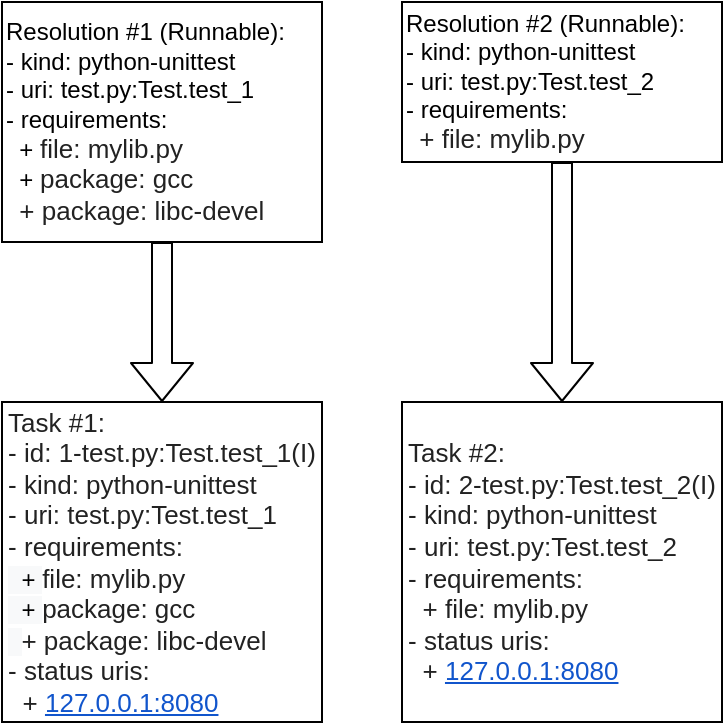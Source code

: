 <mxfile version="13.5.9" type="device"><diagram id="r4VAieNWgqVfXoFI8GZJ" name="Page-1"><mxGraphModel dx="582" dy="1641" grid="1" gridSize="10" guides="1" tooltips="1" connect="1" arrows="1" fold="1" page="1" pageScale="1" pageWidth="440" pageHeight="440" math="0" shadow="0"><root><mxCell id="0"/><mxCell id="1" parent="0"/><mxCell id="jzhEwUsL1bFoST54RW9L-8" value="Resolution #1 (Runnable):&lt;br&gt;- kind: python-unittest&lt;br&gt;- uri: test.py:Test.test_1&lt;br&gt;- requirements:&lt;br&gt;&amp;nbsp; +&amp;nbsp;&lt;span style=&quot;color: rgb(34 , 34 , 34) ; font-family: &amp;#34;arial&amp;#34; , &amp;#34;helvetica&amp;#34; , sans-serif ; font-size: small ; background-color: rgb(255 , 255 , 255)&quot;&gt;file: mylib.py&lt;br&gt;&lt;/span&gt;&amp;nbsp; +&amp;nbsp;&lt;span style=&quot;color: rgb(34 , 34 , 34) ; font-family: &amp;#34;arial&amp;#34; , &amp;#34;helvetica&amp;#34; , sans-serif ; font-size: small ; background-color: rgb(255 , 255 , 255)&quot;&gt;package: gcc&lt;br&gt;&lt;/span&gt;&amp;nbsp; &lt;span style=&quot;color: rgb(34 , 34 , 34) ; font-family: &amp;#34;arial&amp;#34; , &amp;#34;helvetica&amp;#34; , sans-serif ; font-size: small ; background-color: rgb(255 , 255 , 255)&quot;&gt;+ package: libc-devel&lt;br&gt;&lt;/span&gt;" style="text;html=1;strokeColor=#000000;fillColor=none;align=left;verticalAlign=middle;whiteSpace=wrap;rounded=0;" parent="1" vertex="1"><mxGeometry x="40" y="40" width="160" height="120" as="geometry"/></mxCell><mxCell id="jzhEwUsL1bFoST54RW9L-9" value="Resolution #2 (Runnable):&lt;br&gt;- kind: python-unittest&lt;br&gt;- uri: test.py:Test.test_2&lt;br&gt;- requirements:&lt;br&gt;&amp;nbsp;&amp;nbsp;&lt;span style=&quot;color: rgb(34 , 34 , 34) ; font-family: &amp;#34;arial&amp;#34; , &amp;#34;helvetica&amp;#34; , sans-serif ; font-size: small ; background-color: rgb(255 , 255 , 255)&quot;&gt;+ file: mylib.py&lt;br&gt;&lt;/span&gt;" style="text;html=1;strokeColor=#000000;fillColor=none;align=left;verticalAlign=middle;whiteSpace=wrap;rounded=0;" parent="1" vertex="1"><mxGeometry x="240" y="40" width="160" height="80" as="geometry"/></mxCell><mxCell id="jzhEwUsL1bFoST54RW9L-10" value="&lt;div style=&quot;text-align: left&quot;&gt;&lt;span style=&quot;background-color: rgb(255 , 255 , 255) ; color: rgb(34 , 34 , 34) ; font-family: &amp;#34;arial&amp;#34; , &amp;#34;helvetica&amp;#34; , sans-serif ; font-size: small&quot;&gt;Task #1:&lt;/span&gt;&lt;/div&gt;&lt;span style=&quot;color: rgb(34 , 34 , 34) ; font-family: &amp;#34;arial&amp;#34; , &amp;#34;helvetica&amp;#34; , sans-serif ; font-size: small ; background-color: rgb(255 , 255 , 255)&quot;&gt;&lt;div style=&quot;text-align: left&quot;&gt;- id: 1-test.py:Test.test_1(I)&lt;/div&gt;&lt;/span&gt;&lt;span style=&quot;color: rgb(34 , 34 , 34) ; font-family: &amp;#34;arial&amp;#34; , &amp;#34;helvetica&amp;#34; , sans-serif ; font-size: small ; background-color: rgb(255 , 255 , 255)&quot;&gt;&lt;div style=&quot;text-align: left&quot;&gt;- kind: python-unittest&lt;/div&gt;&lt;/span&gt;&lt;span style=&quot;color: rgb(34 , 34 , 34) ; font-family: &amp;#34;arial&amp;#34; , &amp;#34;helvetica&amp;#34; , sans-serif ; font-size: small ; background-color: rgb(255 , 255 , 255)&quot;&gt;&lt;div style=&quot;text-align: left&quot;&gt;- uri: test.py:Test.test_1&lt;/div&gt;&lt;/span&gt;&lt;span style=&quot;color: rgb(34 , 34 , 34) ; font-family: &amp;#34;arial&amp;#34; , &amp;#34;helvetica&amp;#34; , sans-serif ; font-size: small ; background-color: rgb(255 , 255 , 255)&quot;&gt;&lt;div style=&quot;text-align: left&quot;&gt;- requirements:&lt;/div&gt;&lt;div style=&quot;text-align: left&quot;&gt;&lt;span style=&quot;color: rgb(0 , 0 , 0) ; font-family: &amp;#34;helvetica&amp;#34; ; font-size: 12px ; background-color: rgb(248 , 249 , 250)&quot;&gt;&amp;nbsp; +&amp;nbsp;&lt;/span&gt;file: mylib.py&lt;br&gt;&lt;span style=&quot;color: rgb(0 , 0 , 0) ; font-family: &amp;#34;helvetica&amp;#34; ; font-size: 12px ; background-color: rgb(248 , 249 , 250)&quot;&gt;&amp;nbsp; +&amp;nbsp;&lt;/span&gt;package: gcc&lt;br&gt;&lt;span style=&quot;color: rgb(0 , 0 , 0) ; font-family: &amp;#34;helvetica&amp;#34; ; font-size: 12px ; background-color: rgb(248 , 249 , 250)&quot;&gt;&amp;nbsp;&amp;nbsp;&lt;/span&gt;+ package: libc-devel&lt;br&gt;&lt;/div&gt;&lt;div style=&quot;text-align: left&quot;&gt;&lt;span style=&quot;font-family: &amp;#34;arial&amp;#34; , &amp;#34;helvetica&amp;#34; , sans-serif&quot;&gt;- status uris:&lt;/span&gt;&lt;br&gt;&lt;/div&gt;&lt;div style=&quot;text-align: left&quot;&gt;&lt;span style=&quot;font-family: &amp;#34;arial&amp;#34; , &amp;#34;helvetica&amp;#34; , sans-serif&quot;&gt;&amp;nbsp; +&amp;nbsp;&lt;/span&gt;&lt;a href=&quot;http://127.0.0.1:8080/&quot; target=&quot;_blank&quot; style=&quot;font-family: &amp;#34;arial&amp;#34; , &amp;#34;helvetica&amp;#34; , sans-serif ; color: rgb(17 , 85 , 204)&quot;&gt;127.0.0.1:8080&lt;/a&gt;&lt;br&gt;&lt;/div&gt;&lt;/span&gt;" style="rounded=0;whiteSpace=wrap;html=1;strokeColor=#000000;" parent="1" vertex="1"><mxGeometry x="40" y="240" width="160" height="160" as="geometry"/></mxCell><mxCell id="jzhEwUsL1bFoST54RW9L-11" value="&lt;div style=&quot;text-align: left&quot;&gt;&lt;span style=&quot;background-color: rgb(255 , 255 , 255) ; color: rgb(34 , 34 , 34) ; font-family: &amp;#34;arial&amp;#34; , &amp;#34;helvetica&amp;#34; , sans-serif ; font-size: small&quot;&gt;Task #2:&lt;/span&gt;&lt;/div&gt;&lt;span style=&quot;color: rgb(34 , 34 , 34) ; font-family: &amp;#34;arial&amp;#34; , &amp;#34;helvetica&amp;#34; , sans-serif ; font-size: small ; background-color: rgb(255 , 255 , 255)&quot;&gt;&lt;div style=&quot;text-align: left&quot;&gt;- id: 2-test.py:Test.test_2(I)&lt;/div&gt;&lt;/span&gt;&lt;span style=&quot;color: rgb(34 , 34 , 34) ; font-family: &amp;#34;arial&amp;#34; , &amp;#34;helvetica&amp;#34; , sans-serif ; font-size: small ; background-color: rgb(255 , 255 , 255)&quot;&gt;&lt;div style=&quot;text-align: left&quot;&gt;- kind: python-unittest&lt;/div&gt;&lt;/span&gt;&lt;span style=&quot;color: rgb(34 , 34 , 34) ; font-family: &amp;#34;arial&amp;#34; , &amp;#34;helvetica&amp;#34; , sans-serif ; font-size: small ; background-color: rgb(255 , 255 , 255)&quot;&gt;&lt;div style=&quot;text-align: left&quot;&gt;- uri: test.py:Test.test_2&lt;/div&gt;&lt;/span&gt;&lt;span style=&quot;color: rgb(34 , 34 , 34) ; font-family: &amp;#34;arial&amp;#34; , &amp;#34;helvetica&amp;#34; , sans-serif ; font-size: small ; background-color: rgb(255 , 255 , 255)&quot;&gt;&lt;div style=&quot;text-align: left&quot;&gt;- requirements:&lt;/div&gt;&lt;div style=&quot;text-align: left&quot;&gt;&amp;nbsp; + file: mylib.py&lt;br&gt;&lt;/div&gt;&lt;/span&gt;&lt;span style=&quot;color: rgb(34 , 34 , 34) ; font-family: &amp;#34;arial&amp;#34; , &amp;#34;helvetica&amp;#34; , sans-serif ; font-size: small ; background-color: rgb(255 , 255 , 255)&quot;&gt;&lt;div style=&quot;text-align: left&quot;&gt;- status uris:&lt;br&gt;&lt;/div&gt;&lt;div style=&quot;text-align: left&quot;&gt;&lt;span style=&quot;font-family: &amp;#34;arial&amp;#34; , &amp;#34;helvetica&amp;#34; , sans-serif&quot;&gt;&amp;nbsp; +&amp;nbsp;&lt;/span&gt;&lt;a href=&quot;http://127.0.0.1:8080/&quot; target=&quot;_blank&quot; style=&quot;font-family: &amp;#34;arial&amp;#34; , &amp;#34;helvetica&amp;#34; , sans-serif ; color: rgb(17 , 85 , 204)&quot;&gt;127.0.0.1:8080&lt;/a&gt;&lt;br&gt;&lt;/div&gt;&lt;/span&gt;" style="rounded=0;whiteSpace=wrap;html=1;strokeColor=#000000;" parent="1" vertex="1"><mxGeometry x="240" y="240" width="160" height="160" as="geometry"/></mxCell><mxCell id="jzhEwUsL1bFoST54RW9L-12" value="" style="shape=flexArrow;endArrow=classic;html=1;exitX=0.5;exitY=1;exitDx=0;exitDy=0;entryX=0.5;entryY=0;entryDx=0;entryDy=0;" parent="1" source="jzhEwUsL1bFoST54RW9L-9" target="jzhEwUsL1bFoST54RW9L-11" edge="1"><mxGeometry width="50" height="50" relative="1" as="geometry"><mxPoint x="400" y="300" as="sourcePoint"/><mxPoint x="450" y="250" as="targetPoint"/></mxGeometry></mxCell><mxCell id="jzhEwUsL1bFoST54RW9L-13" value="" style="shape=flexArrow;endArrow=classic;html=1;exitX=0.5;exitY=1;exitDx=0;exitDy=0;entryX=0.5;entryY=0;entryDx=0;entryDy=0;" parent="1" source="jzhEwUsL1bFoST54RW9L-8" target="jzhEwUsL1bFoST54RW9L-10" edge="1"><mxGeometry width="50" height="50" relative="1" as="geometry"><mxPoint x="400" y="300" as="sourcePoint"/><mxPoint x="450" y="250" as="targetPoint"/></mxGeometry></mxCell></root></mxGraphModel></diagram></mxfile>